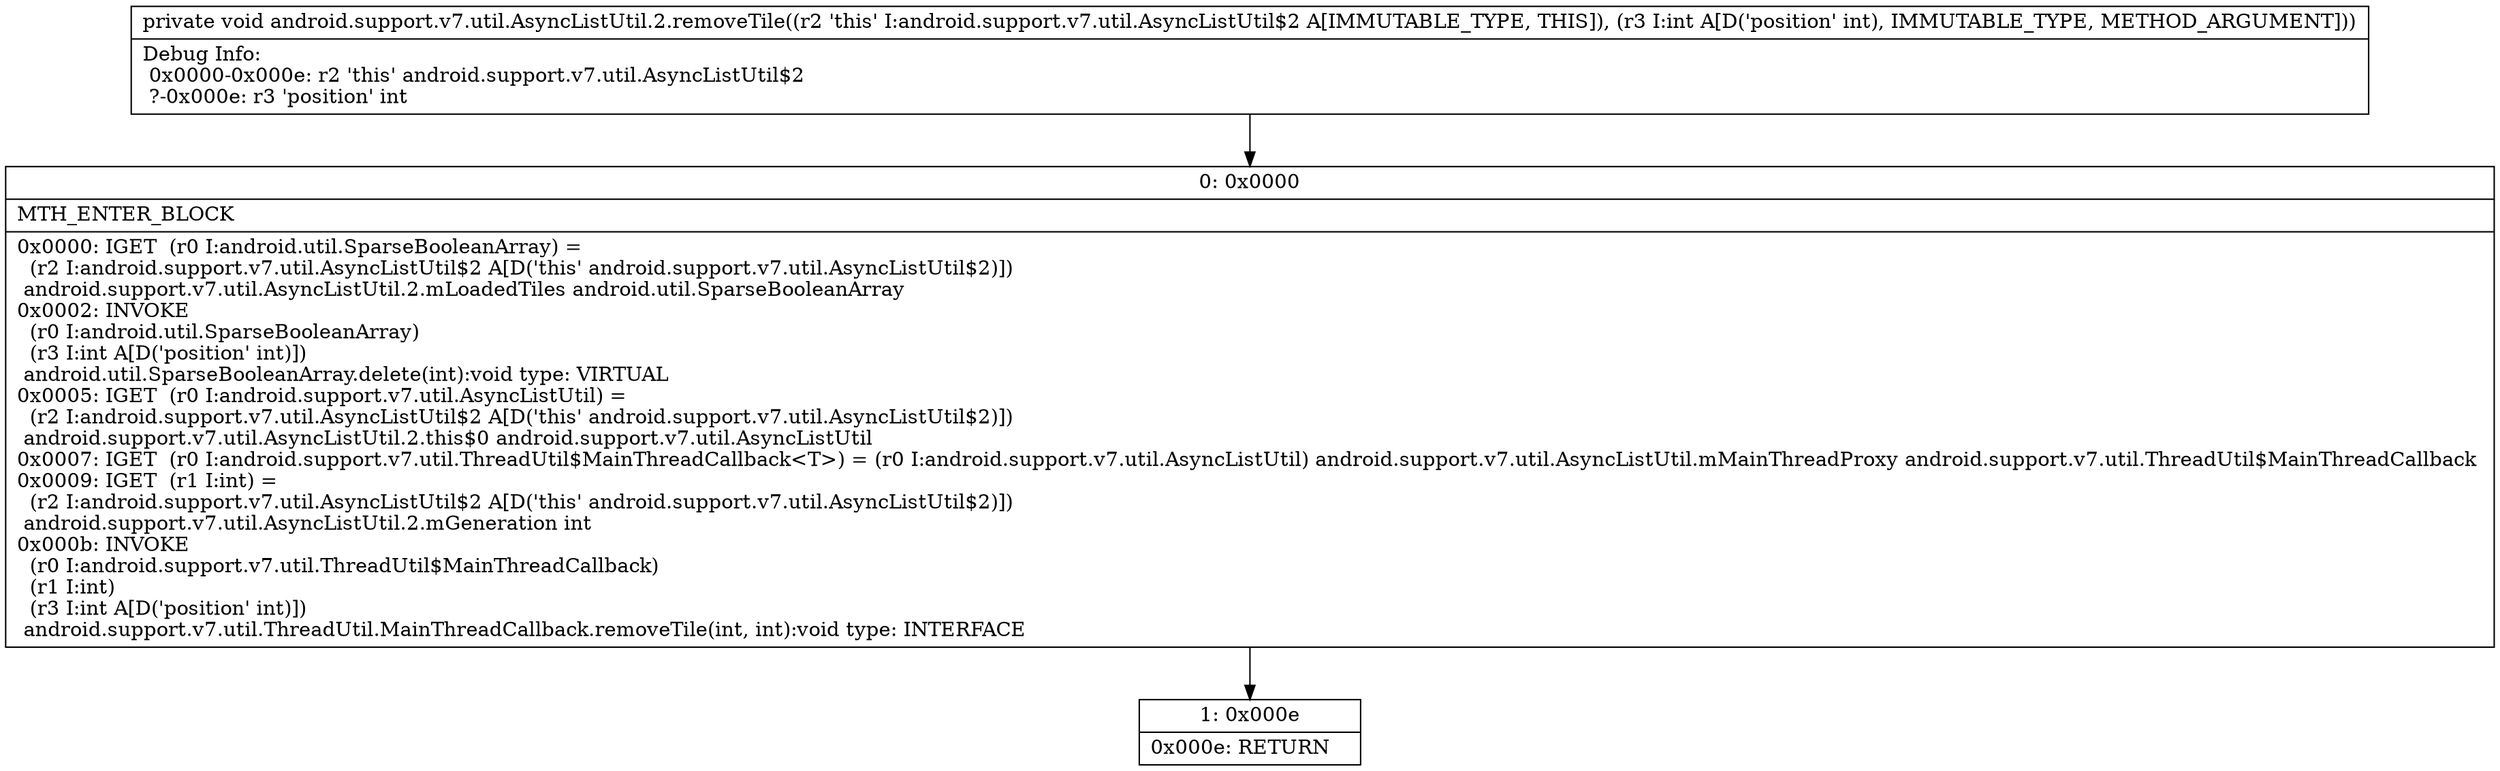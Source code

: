 digraph "CFG forandroid.support.v7.util.AsyncListUtil.2.removeTile(I)V" {
Node_0 [shape=record,label="{0\:\ 0x0000|MTH_ENTER_BLOCK\l|0x0000: IGET  (r0 I:android.util.SparseBooleanArray) = \l  (r2 I:android.support.v7.util.AsyncListUtil$2 A[D('this' android.support.v7.util.AsyncListUtil$2)])\l android.support.v7.util.AsyncListUtil.2.mLoadedTiles android.util.SparseBooleanArray \l0x0002: INVOKE  \l  (r0 I:android.util.SparseBooleanArray)\l  (r3 I:int A[D('position' int)])\l android.util.SparseBooleanArray.delete(int):void type: VIRTUAL \l0x0005: IGET  (r0 I:android.support.v7.util.AsyncListUtil) = \l  (r2 I:android.support.v7.util.AsyncListUtil$2 A[D('this' android.support.v7.util.AsyncListUtil$2)])\l android.support.v7.util.AsyncListUtil.2.this$0 android.support.v7.util.AsyncListUtil \l0x0007: IGET  (r0 I:android.support.v7.util.ThreadUtil$MainThreadCallback\<T\>) = (r0 I:android.support.v7.util.AsyncListUtil) android.support.v7.util.AsyncListUtil.mMainThreadProxy android.support.v7.util.ThreadUtil$MainThreadCallback \l0x0009: IGET  (r1 I:int) = \l  (r2 I:android.support.v7.util.AsyncListUtil$2 A[D('this' android.support.v7.util.AsyncListUtil$2)])\l android.support.v7.util.AsyncListUtil.2.mGeneration int \l0x000b: INVOKE  \l  (r0 I:android.support.v7.util.ThreadUtil$MainThreadCallback)\l  (r1 I:int)\l  (r3 I:int A[D('position' int)])\l android.support.v7.util.ThreadUtil.MainThreadCallback.removeTile(int, int):void type: INTERFACE \l}"];
Node_1 [shape=record,label="{1\:\ 0x000e|0x000e: RETURN   \l}"];
MethodNode[shape=record,label="{private void android.support.v7.util.AsyncListUtil.2.removeTile((r2 'this' I:android.support.v7.util.AsyncListUtil$2 A[IMMUTABLE_TYPE, THIS]), (r3 I:int A[D('position' int), IMMUTABLE_TYPE, METHOD_ARGUMENT]))  | Debug Info:\l  0x0000\-0x000e: r2 'this' android.support.v7.util.AsyncListUtil$2\l  ?\-0x000e: r3 'position' int\l}"];
MethodNode -> Node_0;
Node_0 -> Node_1;
}

